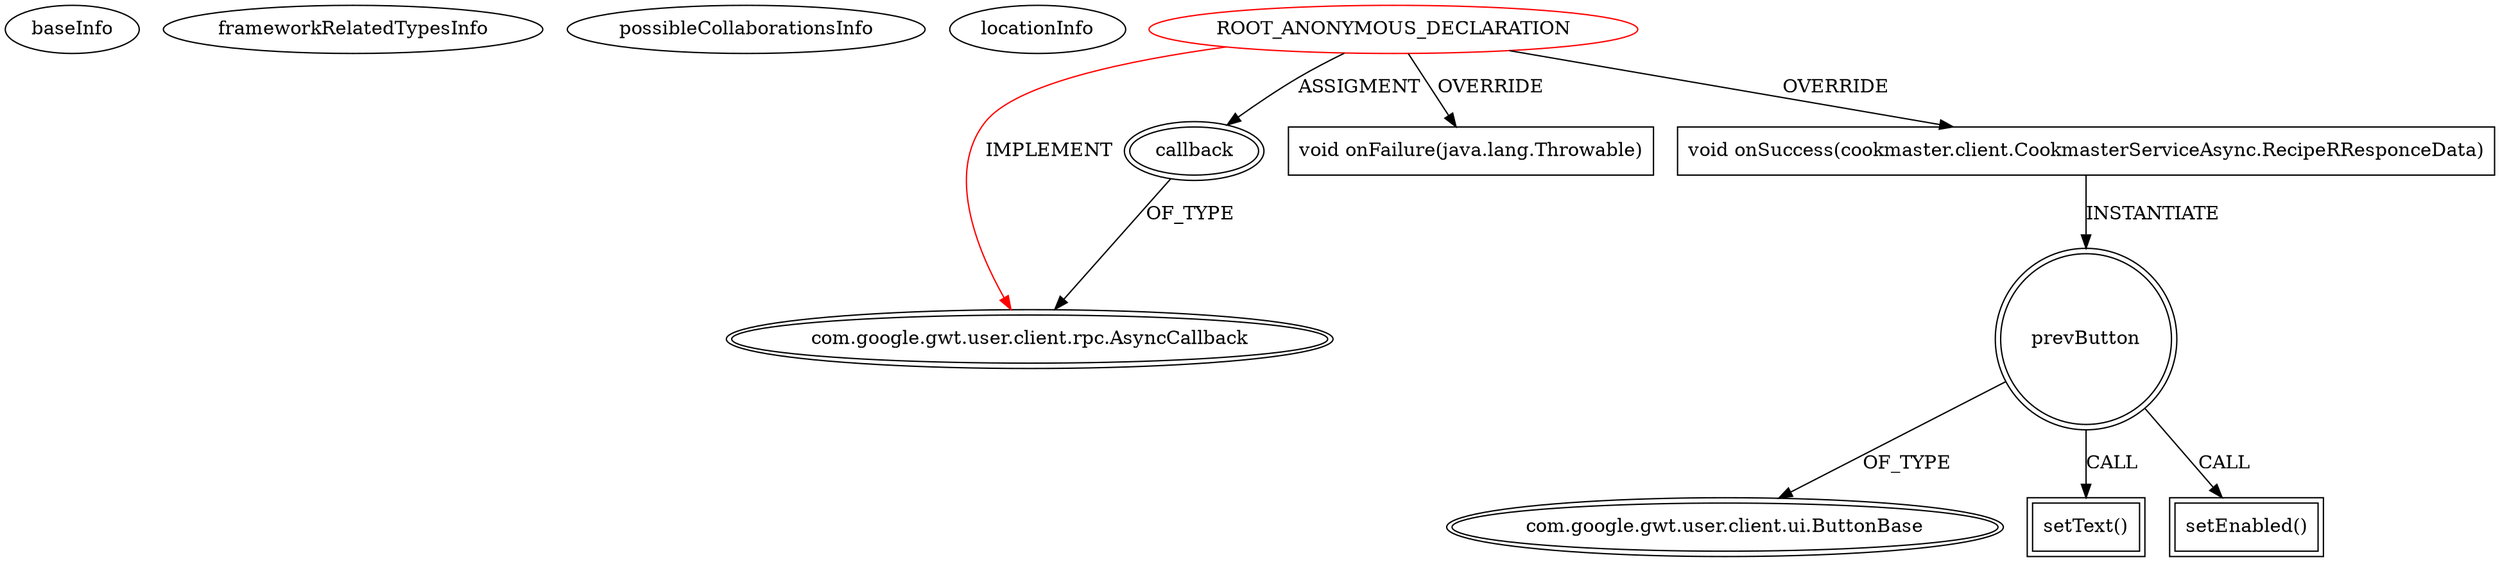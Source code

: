 digraph {
baseInfo[graphId=768,category="extension_graph",isAnonymous=true,possibleRelation=false]
frameworkRelatedTypesInfo[0="com.google.gwt.user.client.rpc.AsyncCallback"]
possibleCollaborationsInfo[]
locationInfo[projectName="avida-cookmaster",filePath="/avida-cookmaster/cookmaster-master/src/cookmaster/client/CookReceipeForm.java",contextSignature="void PrevPage()",graphId="768"]
0[label="ROOT_ANONYMOUS_DECLARATION",vertexType="ROOT_ANONYMOUS_DECLARATION",isFrameworkType=false,color=red]
1[label="com.google.gwt.user.client.rpc.AsyncCallback",vertexType="FRAMEWORK_INTERFACE_TYPE",isFrameworkType=true,peripheries=2]
2[label="callback",vertexType="OUTSIDE_VARIABLE_EXPRESION",isFrameworkType=true,peripheries=2]
4[label="void onFailure(java.lang.Throwable)",vertexType="OVERRIDING_METHOD_DECLARATION",isFrameworkType=false,shape=box]
5[label="void onSuccess(cookmaster.client.CookmasterServiceAsync.RecipeRResponceData)",vertexType="OVERRIDING_METHOD_DECLARATION",isFrameworkType=false,shape=box]
6[label="prevButton",vertexType="VARIABLE_EXPRESION",isFrameworkType=true,peripheries=2,shape=circle]
8[label="com.google.gwt.user.client.ui.ButtonBase",vertexType="FRAMEWORK_CLASS_TYPE",isFrameworkType=true,peripheries=2]
7[label="setText()",vertexType="INSIDE_CALL",isFrameworkType=true,peripheries=2,shape=box]
10[label="setEnabled()",vertexType="INSIDE_CALL",isFrameworkType=true,peripheries=2,shape=box]
0->1[label="IMPLEMENT",color=red]
0->2[label="ASSIGMENT"]
2->1[label="OF_TYPE"]
0->4[label="OVERRIDE"]
0->5[label="OVERRIDE"]
5->6[label="INSTANTIATE"]
6->8[label="OF_TYPE"]
6->7[label="CALL"]
6->10[label="CALL"]
}
